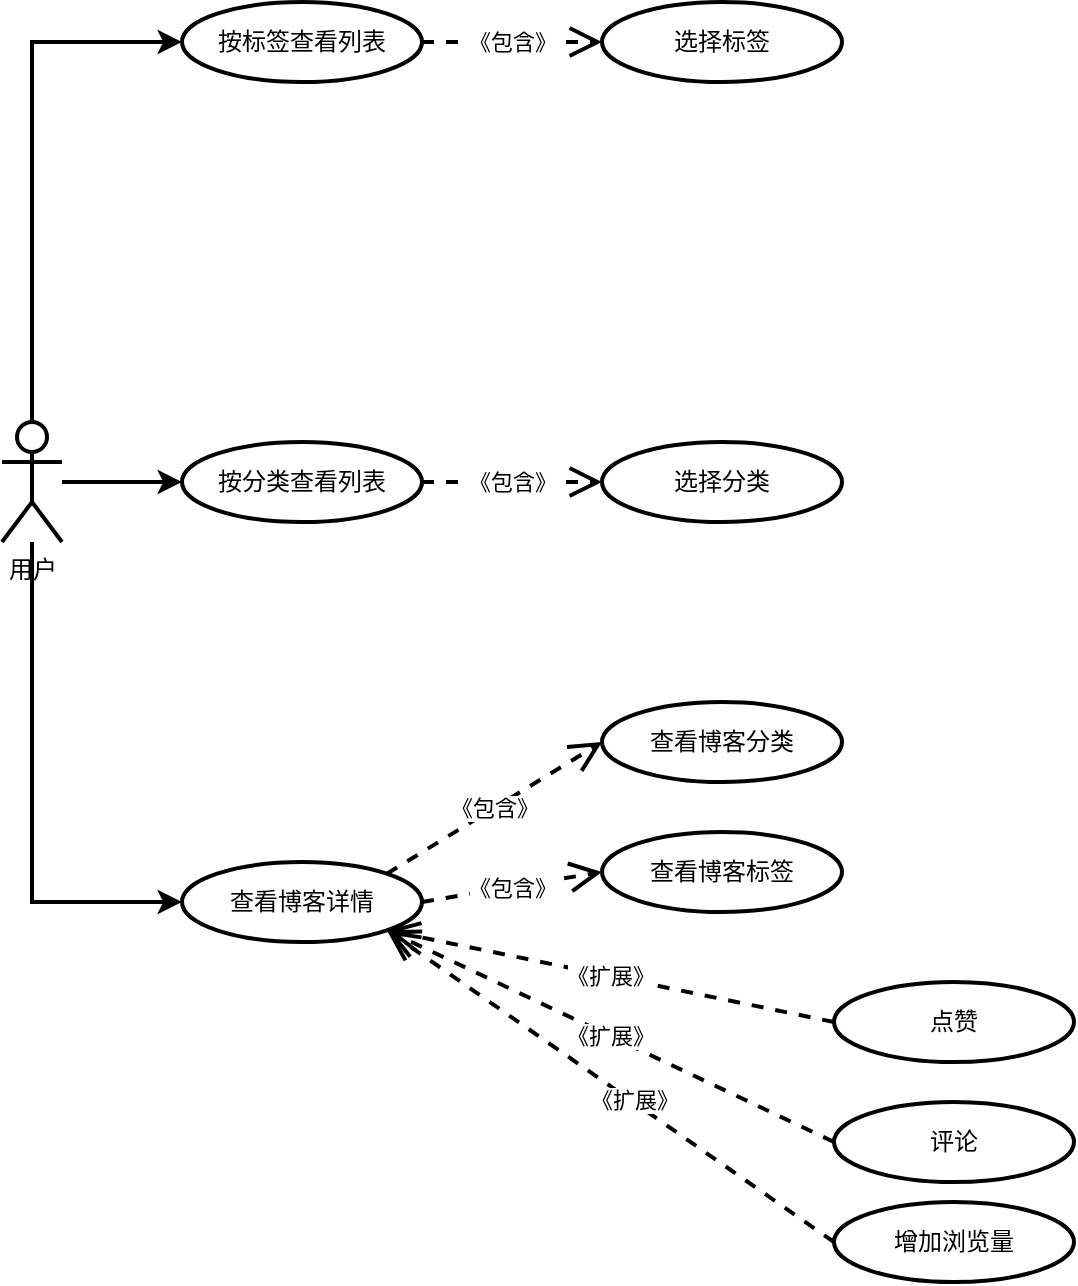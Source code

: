 <mxfile version="24.2.3" type="github">
  <diagram name="第 1 页" id="zRJxZVvC8xchga48HSo5">
    <mxGraphModel dx="1434" dy="746" grid="1" gridSize="10" guides="1" tooltips="1" connect="1" arrows="1" fold="1" page="1" pageScale="1" pageWidth="827" pageHeight="1169" math="0" shadow="0">
      <root>
        <mxCell id="0" />
        <mxCell id="1" parent="0" />
        <mxCell id="xd1aFESA6wnlgl69De3i-8" style="edgeStyle=orthogonalEdgeStyle;rounded=0;orthogonalLoop=1;jettySize=auto;html=1;exitX=0.5;exitY=0;exitDx=0;exitDy=0;exitPerimeter=0;entryX=0;entryY=0.5;entryDx=0;entryDy=0;strokeColor=default;strokeWidth=2;" parent="1" source="xd1aFESA6wnlgl69De3i-1" target="xd1aFESA6wnlgl69De3i-4" edge="1">
          <mxGeometry relative="1" as="geometry" />
        </mxCell>
        <mxCell id="xd1aFESA6wnlgl69De3i-9" style="edgeStyle=orthogonalEdgeStyle;rounded=0;orthogonalLoop=1;jettySize=auto;html=1;entryX=0;entryY=0.5;entryDx=0;entryDy=0;strokeColor=default;strokeWidth=2;" parent="1" source="xd1aFESA6wnlgl69De3i-1" target="xd1aFESA6wnlgl69De3i-5" edge="1">
          <mxGeometry relative="1" as="geometry" />
        </mxCell>
        <mxCell id="xd1aFESA6wnlgl69De3i-10" style="edgeStyle=orthogonalEdgeStyle;rounded=0;orthogonalLoop=1;jettySize=auto;html=1;entryX=0;entryY=0.5;entryDx=0;entryDy=0;strokeColor=default;strokeWidth=2;" parent="1" source="xd1aFESA6wnlgl69De3i-1" target="xd1aFESA6wnlgl69De3i-6" edge="1">
          <mxGeometry relative="1" as="geometry">
            <Array as="points">
              <mxPoint x="75" y="570" />
            </Array>
          </mxGeometry>
        </mxCell>
        <mxCell id="xd1aFESA6wnlgl69De3i-1" value="用户" style="shape=umlActor;verticalLabelPosition=bottom;verticalAlign=top;html=1;outlineConnect=0;strokeColor=default;strokeWidth=2;" parent="1" vertex="1">
          <mxGeometry x="60" y="330" width="30" height="60" as="geometry" />
        </mxCell>
        <mxCell id="xd1aFESA6wnlgl69De3i-4" value="按标签查看列表" style="ellipse;whiteSpace=wrap;html=1;strokeColor=default;strokeWidth=2;" parent="1" vertex="1">
          <mxGeometry x="150" y="120" width="120" height="40" as="geometry" />
        </mxCell>
        <mxCell id="xd1aFESA6wnlgl69De3i-5" value="按分类查看列表" style="ellipse;whiteSpace=wrap;html=1;strokeColor=default;strokeWidth=2;" parent="1" vertex="1">
          <mxGeometry x="150" y="340" width="120" height="40" as="geometry" />
        </mxCell>
        <mxCell id="xd1aFESA6wnlgl69De3i-6" value="查看博客详情" style="ellipse;whiteSpace=wrap;html=1;strokeColor=default;strokeWidth=2;" parent="1" vertex="1">
          <mxGeometry x="150" y="550" width="120" height="40" as="geometry" />
        </mxCell>
        <mxCell id="xd1aFESA6wnlgl69De3i-11" value="查看博客标签" style="ellipse;whiteSpace=wrap;html=1;strokeColor=default;strokeWidth=2;" parent="1" vertex="1">
          <mxGeometry x="360" y="535" width="120" height="40" as="geometry" />
        </mxCell>
        <mxCell id="xd1aFESA6wnlgl69De3i-12" value="查看博客分类" style="ellipse;whiteSpace=wrap;html=1;strokeColor=default;strokeWidth=2;" parent="1" vertex="1">
          <mxGeometry x="360" y="470" width="120" height="40" as="geometry" />
        </mxCell>
        <mxCell id="xd1aFESA6wnlgl69De3i-14" value="点赞" style="ellipse;whiteSpace=wrap;html=1;strokeColor=default;strokeWidth=2;" parent="1" vertex="1">
          <mxGeometry x="476" y="610" width="120" height="40" as="geometry" />
        </mxCell>
        <mxCell id="xd1aFESA6wnlgl69De3i-16" value="增加浏览量" style="ellipse;whiteSpace=wrap;html=1;strokeColor=default;strokeWidth=2;" parent="1" vertex="1">
          <mxGeometry x="476" y="720" width="120" height="40" as="geometry" />
        </mxCell>
        <mxCell id="xd1aFESA6wnlgl69De3i-35" value="《包含》" style="endArrow=open;endSize=12;dashed=1;html=1;rounded=0;exitX=1;exitY=0;exitDx=0;exitDy=0;entryX=0;entryY=0.5;entryDx=0;entryDy=0;strokeColor=default;strokeWidth=2;" parent="1" source="xd1aFESA6wnlgl69De3i-6" target="xd1aFESA6wnlgl69De3i-12" edge="1">
          <mxGeometry width="160" relative="1" as="geometry">
            <mxPoint x="330" y="580" as="sourcePoint" />
            <mxPoint x="490" y="580" as="targetPoint" />
          </mxGeometry>
        </mxCell>
        <mxCell id="xd1aFESA6wnlgl69De3i-36" value="《扩展》" style="endArrow=open;endSize=12;dashed=1;html=1;rounded=0;exitX=0;exitY=0.5;exitDx=0;exitDy=0;entryX=1;entryY=1;entryDx=0;entryDy=0;strokeColor=default;strokeWidth=2;" parent="1" source="xd1aFESA6wnlgl69De3i-15" target="xd1aFESA6wnlgl69De3i-6" edge="1">
          <mxGeometry width="160" relative="1" as="geometry">
            <mxPoint x="262" y="566" as="sourcePoint" />
            <mxPoint x="370" y="500" as="targetPoint" />
          </mxGeometry>
        </mxCell>
        <mxCell id="xd1aFESA6wnlgl69De3i-38" value="《扩展》" style="endArrow=open;endSize=12;dashed=1;html=1;rounded=0;exitX=0;exitY=0.5;exitDx=0;exitDy=0;entryX=1;entryY=1;entryDx=0;entryDy=0;strokeColor=default;strokeWidth=2;" parent="1" source="xd1aFESA6wnlgl69De3i-14" target="xd1aFESA6wnlgl69De3i-6" edge="1">
          <mxGeometry width="160" relative="1" as="geometry">
            <mxPoint x="282" y="586" as="sourcePoint" />
            <mxPoint x="390" y="520" as="targetPoint" />
          </mxGeometry>
        </mxCell>
        <mxCell id="xd1aFESA6wnlgl69De3i-39" value="《包含》" style="endArrow=open;endSize=12;dashed=1;html=1;rounded=0;exitX=1;exitY=0.5;exitDx=0;exitDy=0;entryX=0;entryY=0.5;entryDx=0;entryDy=0;strokeColor=default;strokeWidth=2;" parent="1" source="xd1aFESA6wnlgl69De3i-6" target="xd1aFESA6wnlgl69De3i-11" edge="1">
          <mxGeometry width="160" relative="1" as="geometry">
            <mxPoint x="292" y="596" as="sourcePoint" />
            <mxPoint x="400" y="530" as="targetPoint" />
          </mxGeometry>
        </mxCell>
        <mxCell id="xd1aFESA6wnlgl69De3i-41" value="选择分类" style="ellipse;whiteSpace=wrap;html=1;strokeColor=default;strokeWidth=2;" parent="1" vertex="1">
          <mxGeometry x="360" y="340" width="120" height="40" as="geometry" />
        </mxCell>
        <mxCell id="xd1aFESA6wnlgl69De3i-42" value="选择标签" style="ellipse;whiteSpace=wrap;html=1;strokeColor=default;strokeWidth=2;" parent="1" vertex="1">
          <mxGeometry x="360" y="120" width="120" height="40" as="geometry" />
        </mxCell>
        <mxCell id="xd1aFESA6wnlgl69De3i-43" value="《包含》" style="endArrow=open;endSize=12;dashed=1;html=1;rounded=0;exitX=1;exitY=0.5;exitDx=0;exitDy=0;entryX=0;entryY=0.5;entryDx=0;entryDy=0;strokeColor=default;strokeWidth=2;" parent="1" source="xd1aFESA6wnlgl69De3i-4" target="xd1aFESA6wnlgl69De3i-42" edge="1">
          <mxGeometry width="160" relative="1" as="geometry">
            <mxPoint x="262" y="366" as="sourcePoint" />
            <mxPoint x="436" y="290" as="targetPoint" />
          </mxGeometry>
        </mxCell>
        <mxCell id="xd1aFESA6wnlgl69De3i-44" value="《包含》" style="endArrow=open;endSize=12;dashed=1;html=1;rounded=0;exitX=1;exitY=0.5;exitDx=0;exitDy=0;entryX=0;entryY=0.5;entryDx=0;entryDy=0;strokeColor=default;strokeWidth=2;" parent="1" source="xd1aFESA6wnlgl69De3i-5" target="xd1aFESA6wnlgl69De3i-41" edge="1">
          <mxGeometry width="160" relative="1" as="geometry">
            <mxPoint x="272" y="486" as="sourcePoint" />
            <mxPoint x="446" y="410" as="targetPoint" />
          </mxGeometry>
        </mxCell>
        <mxCell id="4tCZCByajTdVZ7RZTSJh-1" value="" style="endArrow=open;endSize=12;dashed=1;html=1;rounded=0;exitX=0;exitY=0.5;exitDx=0;exitDy=0;entryX=1;entryY=1;entryDx=0;entryDy=0;strokeColor=default;strokeWidth=2;" edge="1" parent="1" source="xd1aFESA6wnlgl69De3i-16" target="xd1aFESA6wnlgl69De3i-6">
          <mxGeometry width="160" relative="1" as="geometry">
            <mxPoint x="370" y="690" as="sourcePoint" />
            <mxPoint x="261" y="585" as="targetPoint" />
          </mxGeometry>
        </mxCell>
        <mxCell id="4tCZCByajTdVZ7RZTSJh-2" value="《扩展》" style="edgeLabel;html=1;align=center;verticalAlign=middle;resizable=0;points=[];" vertex="1" connectable="0" parent="4tCZCByajTdVZ7RZTSJh-1">
          <mxGeometry x="-0.1" y="-1" relative="1" as="geometry">
            <mxPoint as="offset" />
          </mxGeometry>
        </mxCell>
        <mxCell id="xd1aFESA6wnlgl69De3i-15" value="评论" style="ellipse;whiteSpace=wrap;html=1;strokeColor=default;strokeWidth=2;" parent="1" vertex="1">
          <mxGeometry x="476" y="670" width="120" height="40" as="geometry" />
        </mxCell>
      </root>
    </mxGraphModel>
  </diagram>
</mxfile>
